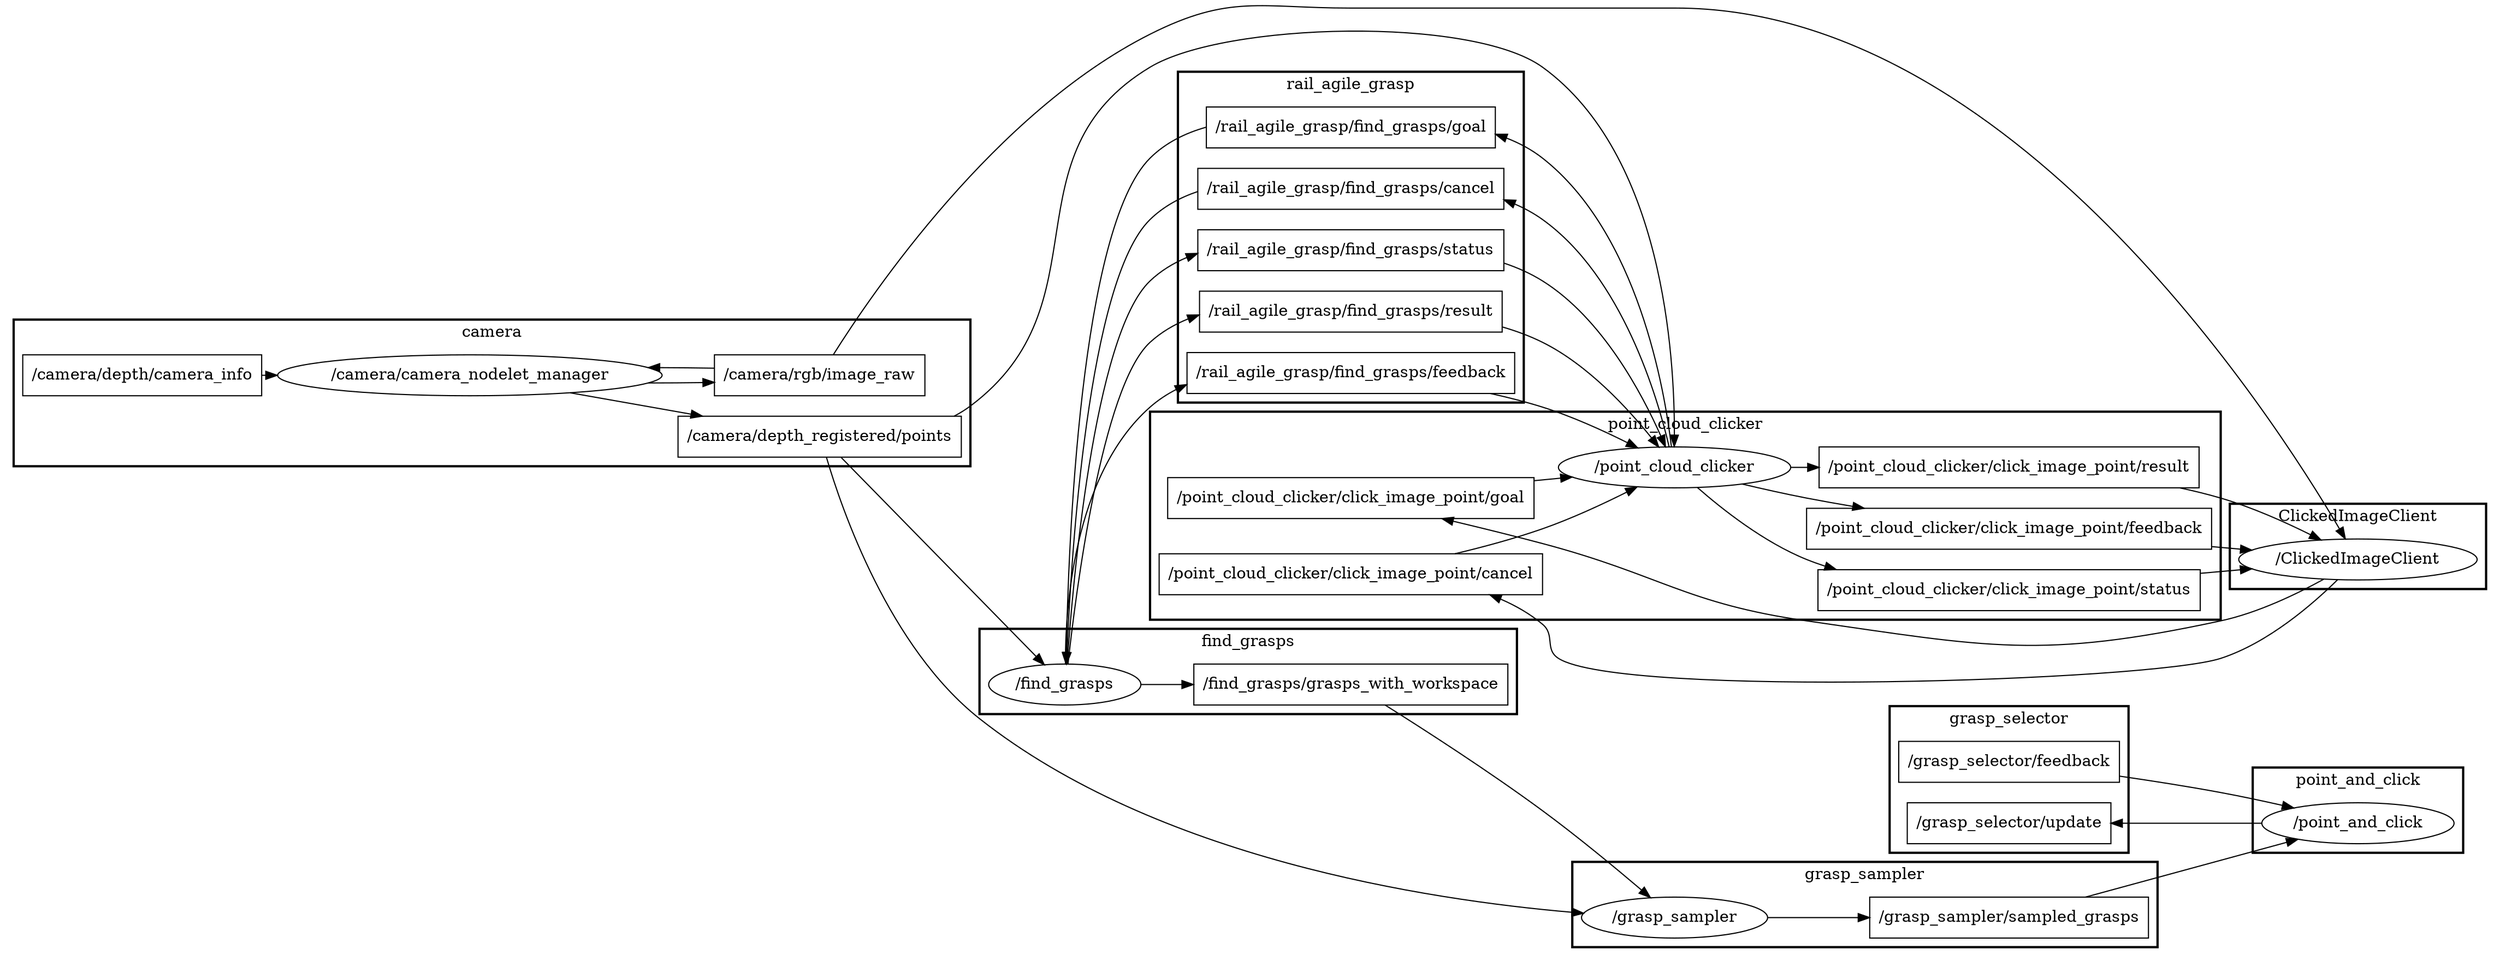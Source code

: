 digraph graphname {
	graph [bb="0,0,2298,1445.4",
		compound=True,
		rank=same,
		rankdir=LR,
		ranksep=0.2
	];
	node [label="\N"];
	subgraph cluster_camera {
		graph [bb="194,336.38,1156,1437.4",
			compound=True,
			label=camera,
			lheight=0.21,
			lp="675,1425.9",
			lwidth=0.56,
			rank=same,
			rankdir=LR,
			ranksep=0.2,
			style=bold
		];
		t__camera_depth_camera_info		 [URL=topic_3A_camera_depth_camera_info,
			height=0.5,
			label="/camera/depth/camera_info",
			pos="362,1388.4",
			shape=box,
			width=2.3056];
		n__camera_camera_nodelet_manager		 [URL=_camera_camera_nodelet_manager,
			height=0.5,
			label="/camera/camera_nodelet_manager",
			pos="672,686.38",
			shape=ellipse,
			width=3.683];
		t__camera_depth_camera_info -> n__camera_camera_nodelet_manager		 [penwidth=1,
			pos="e,669.47,704.38 445.17,1383.6 472.74,1380.1 501.62,1371.8 522,1352.4 617.46,1261.5 658.8,829.59 668.62,714.51"];
		t__camera_depth_registered_points		 [URL=topic_3A_camera_depth_registered_points,
			height=0.5,
			label="/camera/depth_registered/points",
			pos="985,578.38",
			shape=box,
			width=2.6528];
		t__camera_rgb_image_raw		 [URL=topic_3A_camera_rgb_image_raw,
			height=0.5,
			label="/camera/rgb/image_raw",
			pos="985,794.38",
			shape=box,
			width=2.0278];
		t__camera_rgb_image_raw -> n__camera_camera_nodelet_manager		 [penwidth=1,
			pos="e,690.9,704.51 911.76,795.93 883.26,792.54 850.58,786.22 822,776.38 776.33,760.66 728.02,731.83 699.19,710.78"];
		n__camera_camera_nodelet_manager -> t__camera_depth_registered_points		 [penwidth=1,
			pos="e,889.31,588.74 699.21,668.6 728.03,649.92 776.34,621.1 822,605.38 840.14,599.14 859.93,594.31 879.25,590.59"];
		n__camera_camera_nodelet_manager -> t__camera_rgb_image_raw		 [penwidth=1,
			pos="e,911.76,779.2 709.98,703.66 739.19,720.34 781.63,744.48 822,758.38 847.23,767.06 875.66,773.01 901.58,777.49"];
	}
	subgraph cluster_point_cloud_clicker {
		graph [bb="1328,200.38,2096,383.38",
			compound=True,
			label=point_cloud_clicker,
			lheight=0.21,
			lp="1712,371.88",
			lwidth=1.51,
			rank=same,
			rankdir=LR,
			ranksep=0.2,
			style=bold
		];
		t__point_cloud_clicker_click_image_point_goal		 [URL=topic_3A_point_cloud_clicker_click_image_point_goal,
			height=0.5,
			label="/point_cloud_clicker/click_image_point/goal",
			pos="1472,240.38",
			shape=box,
			width=3.6111];
		n__point_cloud_clicker		 [URL=_point_cloud_clicker,
			height=0.5,
			label="/point_cloud_clicker",
			pos="1705,334.38",
			shape=ellipse,
			width=2.3109];
		t__point_cloud_clicker_click_image_point_goal -> n__point_cloud_clicker		 [penwidth=1,
			pos="e,1677.5,317.34 1544.8,258.42 1565.5,264.49 1588,271.9 1608,280.38 1628.8,289.2 1650.9,301.41 1668.7,311.98"];
		t__point_cloud_clicker_click_image_point_status		 [URL=topic_3A_point_cloud_clicker_click_image_point_status,
			height=0.5,
			label="/point_cloud_clicker/click_image_point/status",
			pos="1945,226.38",
			shape=box,
			width=3.7222];
		t__point_cloud_clicker_click_image_point_cancel		 [URL=topic_3A_point_cloud_clicker_click_image_point_cancel,
			height=0.5,
			label="/point_cloud_clicker/click_image_point/cancel",
			pos="1472,307.38",
			shape=box,
			width=3.7778];
		t__point_cloud_clicker_click_image_point_cancel -> n__point_cloud_clicker		 [penwidth=1,
			pos="e,1631.5,325.9 1608,323.16 1612.5,323.69 1617,324.21 1621.4,324.72"];
		t__point_cloud_clicker_click_image_point_feedback		 [URL=topic_3A_point_cloud_clicker_click_image_point_feedback,
			height=0.5,
			label="/point_cloud_clicker/click_image_point/feedback",
			pos="1945,280.38",
			shape=box,
			width=3.9722];
		t__point_cloud_clicker_click_image_point_result		 [URL=topic_3A_point_cloud_clicker_click_image_point_result,
			height=0.5,
			label="/point_cloud_clicker/click_image_point/result",
			pos="1945,334.38",
			shape=box,
			width=3.7083];
		n__point_cloud_clicker -> t__point_cloud_clicker_click_image_point_status		 [penwidth=1,
			pos="e,1824.4,244.41 1721.8,316.47 1739.4,297.67 1769.7,268.75 1802,253.38 1806.1,251.41 1810.4,249.59 1814.7,247.9"];
		n__point_cloud_clicker -> t__point_cloud_clicker_click_image_point_feedback		 [penwidth=1,
			pos="e,1843.3,298.41 1754.6,319.82 1769.7,315.54 1786.5,311.03 1802,307.38 1812.2,304.98 1822.8,302.65 1833.5,300.42"];
		n__point_cloud_clicker -> t__point_cloud_clicker_click_image_point_result		 [penwidth=1,
			pos="e,1811.3,334.38 1788.2,334.38 1792.5,334.38 1796.8,334.38 1801.1,334.38"];
	}
	subgraph cluster_grasp_selector {
		graph [bb="901,20.379,1069,149.38",
			compound=True,
			label=grasp_selector,
			lheight=0.21,
			lp="985,137.88",
			lwidth=1.10,
			rank=same,
			rankdir=LR,
			ranksep=0.2,
			style=bold
		];
		t__grasp_selector_feedback		 [URL=topic_3A_grasp_selector_feedback,
			height=0.5,
			label="/grasp_selector/feedback",
			pos="985,100.38",
			shape=box,
			width=2.0972];
		t__grasp_selector_update		 [URL=topic_3A_grasp_selector_update,
			height=0.5,
			label="/grasp_selector/update",
			pos="985,46.379",
			shape=box,
			width=1.9167];
	}
	subgraph cluster_rail_agile_grasp {
		graph [bb="1350,474.38,1594,765.38",
			compound=True,
			label=rail_agile_grasp,
			lheight=0.21,
			lp="1472,753.88",
			lwidth=1.22,
			rank=same,
			rankdir=LR,
			ranksep=0.2,
			style=bold
		];
		t__rail_agile_grasp_find_grasps_feedback		 [URL=topic_3A_rail_agile_grasp_find_grasps_feedback,
			height=0.5,
			label="/rail_agile_grasp/find_grasps/feedback",
			pos="1472,608.38",
			shape=box,
			width=3.1528];
		t__rail_agile_grasp_find_grasps_goal		 [URL=topic_3A_rail_agile_grasp_find_grasps_goal,
			height=0.5,
			label="/rail_agile_grasp/find_grasps/goal",
			pos="1472,554.38",
			shape=box,
			width=2.7917];
		t__rail_agile_grasp_find_grasps_cancel		 [URL=topic_3A_rail_agile_grasp_find_grasps_cancel,
			height=0.5,
			label="/rail_agile_grasp/find_grasps/cancel",
			pos="1472,500.38",
			shape=box,
			width=2.9444];
		t__rail_agile_grasp_find_grasps_status		 [URL=topic_3A_rail_agile_grasp_find_grasps_status,
			height=0.5,
			label="/rail_agile_grasp/find_grasps/status",
			pos="1472,716.38",
			shape=box,
			width=2.9028];
		t__rail_agile_grasp_find_grasps_result		 [URL=topic_3A_rail_agile_grasp_find_grasps_result,
			height=0.5,
			label="/rail_agile_grasp/find_grasps/result",
			pos="1472,662.38",
			shape=box,
			width=2.8889];
	}
	subgraph cluster_find_grasps {
		graph [bb="1180,391.38,1589,466.38",
			compound=True,
			label=find_grasps,
			lheight=0.21,
			lp="1384.5,454.88",
			lwidth=0.89,
			rank=same,
			rankdir=LR,
			ranksep=0.2,
			style=bold
		];
		t__find_grasps_grasps_with_workspace		 [URL=topic_3A_find_grasps_grasps_with_workspace,
			height=0.5,
			label="/find_grasps/grasps_with_workspace",
			pos="1472,417.38",
			shape=box,
			width=3.0139];
		n__find_grasps		 [URL=_find_grasps,
			height=0.5,
			label="/find_grasps",
			pos="1242,417.38",
			shape=ellipse,
			width=1.4985];
		n__find_grasps -> t__find_grasps_grasps_with_workspace		 [penwidth=1,
			pos="e,1363.4,417.38 1296.2,417.38 1313.4,417.38 1333.2,417.38 1353.2,417.38"];
	}
	subgraph cluster_grasp_sampler {
		graph [bb="1169,117.38,1576,192.38",
			compound=True,
			label=grasp_sampler,
			lheight=0.21,
			lp="1372.5,180.88",
			lwidth=1.11,
			rank=same,
			rankdir=LR,
			ranksep=0.2,
			style=bold
		];
		t__grasp_sampler_sampled_grasps		 [URL=topic_3A_grasp_sampler_sampled_grasps,
			height=0.5,
			label="/grasp_sampler/sampled_grasps",
			pos="1472,143.38",
			shape=box,
			width=2.6528];
		n__grasp_sampler		 [URL=_grasp_sampler,
			height=0.5,
			label="/grasp_sampler",
			pos="1242,143.38",
			shape=ellipse,
			width=1.8054];
		n__grasp_sampler -> t__grasp_sampler_sampled_grasps		 [penwidth=1,
			pos="e,1376.3,143.38 1307.1,143.38 1325.5,143.38 1346,143.38 1366.1,143.38"];
	}
	/*subgraph cluster_table_base_transform_broadcaster {
		graph [bb="530,225.38,814,300.38",
			compound=True,
			label=table_base_transform_broadcaster,
			lheight=0.21,
			lp="672,288.88",
			lwidth=2.60,
			rank=same,
			rankdir=LR,
			ranksep=0.2,
			style=bold
		];
		n__table_base_transform_broadcaster		 [URL=_table_base_transform_broadcaster,
			height=0.5,
			label="/table_base_transform_broadcaster",
			pos="672,251.38",
			shape=ellipse,
			width=3.7191];
	}*/
	subgraph cluster_ClickedImageClient {
		graph [bb="2104,227.38,2290,302.38",
			compound=True,
			label=ClickedImageClient,
			lheight=0.21,
			lp="2197,290.88",
			lwidth=1.53,
			rank=same,
			rankdir=LR,
			ranksep=0.2,
			style=bold
		];
		n__ClickedImageClient		 [URL=_ClickedImageClient,
			height=0.5,
			label="/ClickedImageClient",
			pos="2197,253.38",
			shape=ellipse,
			width=2.347];
	}
	/*subgraph cluster_camera_base_link {
		graph [bb="11,304.38,183,379.38",
			compound=True,
			label=camera_base_link,
			lheight=0.21,
			lp="97,367.88",
			lwidth=1.38,
			rank=same,
			rankdir=LR,
			ranksep=0.2,
			style=bold
		];
		n__camera_base_link		 [URL=_camera_base_link,
			height=0.5,
			label="/camera_base_link",
			pos="97,330.38",
			shape=ellipse,
			width=2.1484];
	}*/
	subgraph cluster_point_and_click {
		graph [bb="1164,34.379,1320,109.38",
			compound=True,
			label=point_and_click,
			lheight=0.21,
			lp="1242,97.879",
			lwidth=1.22,
			rank=same,
			rankdir=LR,
			ranksep=0.2,
			style=bold
		];
		n__point_and_click		 [URL=_point_and_click,
			height=0.5,
			label="/point_and_click",
			pos="1242,60.379",
			shape=ellipse,
			width=1.9318];
	}
	/*subgraph cluster_camera_base_link1 {
		graph [bb="8,221.38,186,296.38",
			compound=True,
			label=camera_base_link1,
			lheight=0.21,
			lp="97,284.88",
			lwidth=1.47,
			rank=same,
			rankdir=LR,
			ranksep=0.2,
			style=bold
		];
		n__camera_base_link1		 [URL=_camera_base_link1,
			height=0.5,
			label="/camera_base_link1",
			pos="97,247.38",
			shape=ellipse,
			width=2.2567];
	}
	subgraph cluster_camera_base_link3 {
		graph [bb="8,138.38,186,213.38",
			compound=True,
			label=camera_base_link3,
			lheight=0.21,
			lp="97,201.88",
			lwidth=1.47,
			rank=same,
			rankdir=LR,
			ranksep=0.2,
			style=bold
		];
		n__camera_base_link3		 [URL=_camera_base_link3,
			height=0.5,
			label="/camera_base_link3",
			pos="97,164.38",
			shape=ellipse,
			width=2.2567];
	}
	subgraph cluster_camera_base_link2 {
		graph [bb="8,55.379,186,130.38",
			compound=True,
			label=camera_base_link2,
			lheight=0.21,
			lp="97,118.88",
			lwidth=1.47,
			rank=same,
			rankdir=LR,
			ranksep=0.2,
			style=bold
		];
		n__camera_base_link2		 [URL=_camera_base_link2,
			height=0.5,
			label="/camera_base_link2",
			pos="97,81.379",
			shape=ellipse,
			width=2.2567];
	}*/
	t__camera_depth_registered_points -> n__point_cloud_clicker	 [penwidth=1,
		pos="e,1703.2,352.56 1080.7,575.44 1107.6,579.04 1135.3,587.57 1156,605.38 1164.9,612.98 1158,620.4 1164,630.38 1217.7,719.09 1232.3,756.4 1328,796.38 1442.8,844.35 1511.5,874.91 1608,796.38 1676.1,740.99 1697.5,454.61 1702.6,362.77"];
	t__camera_depth_registered_points -> n__find_grasps	 [penwidth=1,
		pos="e,1235,435.64 1080.7,577.49 1106.8,573.62 1133.9,565.91 1156,551.38 1194.6,525.98 1219.1,476.29 1231.4,445.07"];
	t__camera_depth_registered_points -> n__grasp_sampler	 [penwidth=1,
		pos="e,1233.6,161.34 1080.7,584.85 1108.7,581.68 1137,572.51 1156,551.38 1168.2,537.8 1160.8,405.34 1164,387.38 1178.5,306.65 1212.1,215.46 1229.8,170.88"];
	t__camera_rgb_image_raw -> n__ClickedImageClient	 [penwidth=1,
		pos="e,2191.3,271.52 1058,805.11 1183,823.57 1430.6,859.38 1471,859.38 1471,859.38 1471,859.38 1706,859.38 2007.4,859.38 2155.3,400.47 2188.6,281.35"];
	t__point_cloud_clicker_click_image_point_status -> n__ClickedImageClient	 [penwidth=1,
		pos="e,2121.2,245.3 2079.1,240.75 2089.9,241.92 2100.7,243.08 2111,244.2"];
	t__point_cloud_clicker_click_image_point_feedback -> n__ClickedImageClient	 [penwidth=1,
		pos="e,2121.2,261.46 2088.2,265.03 2095.9,264.18 2103.6,263.35 2111.1,262.55"];
	t__point_cloud_clicker_click_image_point_result -> n__ClickedImageClient	 [penwidth=1,
		pos="e,2169.9,270.46 2066,316.31 2076.3,313.71 2086.4,310.74 2096,307.38 2118.7,299.43 2142.5,286.79 2161.2,275.73"];
	n__point_cloud_clicker -> t__rail_agile_grasp_find_grasps_goal	 [penwidth=1,
		pos="e,1572.7,545.36 1700.6,352.38 1692.2,391.06 1667,482.23 1608,527.38 1600.2,533.37 1591.4,538.13 1582.1,541.91"];
	n__point_cloud_clicker -> t__rail_agile_grasp_find_grasps_cancel	 [penwidth=1,
		pos="e,1578.3,485.17 1696.4,352.64 1683.1,382.29 1652.7,440.59 1608,470.38 1601.7,474.54 1595,478.13 1588,481.23"];
	t__grasp_selector_feedback -> n__point_and_click	 [penwidth=1,
		pos="e,1182,69.632 1060.8,88.648 1096,83.13 1137.6,76.592 1172,71.195"];
	t__rail_agile_grasp_find_grasps_feedback -> n__point_cloud_clicker	 [penwidth=1,
		pos="e,1702.7,352.66 1585.8,595.25 1593.8,591.55 1601.3,586.99 1608,581.38 1675.4,524.74 1695.7,414.74 1701.6,362.82"];
	t__rail_agile_grasp_find_grasps_goal -> n__find_grasps	 [penwidth=1,
		pos="e,1251.4,435.12 1371.4,545.26 1356.1,541.18 1341.1,535.43 1328,527.38 1295.2,507.28 1270.3,469.55 1256.2,443.95"];
	t__rail_agile_grasp_find_grasps_cancel -> n__find_grasps	 [penwidth=1,
		pos="e,1264.6,433.82 1365.9,482.76 1352.9,479.3 1340,475.2 1328,470.38 1308.5,462.55 1288.5,450.33 1272.8,439.6"];
	t__rail_agile_grasp_find_grasps_status -> n__point_cloud_clicker	 [penwidth=1,
		pos="e,1701.6,352.38 1576.6,708.32 1588.2,703.91 1599,697.79 1608,689.38 1656.4,644.07 1689.5,438.45 1700.2,362.6"];
	t__rail_agile_grasp_find_grasps_result -> n__point_cloud_clicker	 [penwidth=1,
		pos="e,1704.1,352.6 1576.2,653.93 1587.9,649.58 1598.8,643.59 1608,635.38 1688.8,563.09 1702.1,422.94 1703.9,362.86"];
	t__find_grasps_grasps_with_workspace -> n__grasp_sampler	 [penwidth=1,
		pos="e,1243.6,161.68 1363.3,407.58 1350.4,402.87 1338.2,396.34 1328,387.38 1263.7,330.83 1248,222.92 1244.2,171.7"];
	n__find_grasps -> t__rail_agile_grasp_find_grasps_feedback	 [penwidth=1,
		pos="e,1358.3,597.42 1246.8,435.31 1255.1,469.6 1278.2,544.34 1328,581.38 1334.4,586.15 1341.4,590.15 1348.8,593.51"];
	n__find_grasps -> t__rail_agile_grasp_find_grasps_status	 [penwidth=1,
		pos="e,1367.4,710.74 1242.7,435.62 1243.1,484.82 1251.3,621.13 1328,689.38 1336.7,697.11 1346.9,702.93 1357.7,707.28"];
	n__find_grasps -> t__rail_agile_grasp_find_grasps_result	 [penwidth=1,
		pos="e,1367.7,655.93 1244.3,435.39 1248.4,477.54 1264.9,582.97 1328,635.38 1336.9,642.74 1347.1,648.34 1358,652.56"];
	/*t__tf	 [URL=topic_3A_tf,
		height=0.5,
		label="/tf",
		pos="985,261.38",
		shape=box,
		width=0.75];
	t__tf -> n__camera_camera_nodelet_manager	 [penwidth=1,
		pos="e,675.76,668.33 957.84,266.5 922.63,274.65 860.04,293.77 822,332.38 727.57,428.21 689.43,592.88 677.51,658.35"];
	t__tf -> n__point_cloud_clicker	 [penwidth=1,
		pos="e,1702.9,352.51 1012.3,263.88 1051,269.12 1122.4,285.02 1156,332.38 1164.9,344.91 1159.8,455.62 1164,470.38 1205.9,616.05 1197.6,692.16 1328,769.38 1381.5,801.08 1559.5,808.35 1608,769.38 1672.2,717.77 1696.1,450.63 1702.2,362.57"];
	t__tf -> n__find_grasps	 [penwidth=1,
		pos="e,1232.5,399.46 1012.1,262.64 1047.4,265.46 1111.3,274.63 1156,304.38 1188.6,326.05 1213.6,364.55 1227.7,390.52"];
	t__tf -> n__grasp_sampler	 [penwidth=1,
		pos="e,1231.1,161.3 1012.2,265.01 1046.8,263.73 1109,253.22 1156,228.38 1183.4,213.9 1209.1,188.69 1224.9,169.24"];
	t__tf -> n__point_and_click	 [penwidth=1,
		pos="e,1217.3,77.417 1012,263 1050.4,258.56 1121.4,238.42 1156,190.38 1173.8,165.68 1148.3,148.44 1164,122.38 1174.3,105.26 1192.5,92.342 1208.7,82.545"];*/
	t__grasp_sampler_sampled_grasps -> n__point_and_click	 [penwidth=1,
		pos="e,1283,74.931 1421.5,125.37 1383.4,111.5 1331,92.424 1292.8,78.526"];
	/*n__grasp_sampler -> t__tf	 [penwidth=1,
		pos="e,1012.2,252.76 1219.6,160.55 1203.6,175.92 1180.5,197.44 1156,210.38 1113.2,232.99 1057.8,243.72 1022.1,250.77"];
	n__table_base_transform_broadcaster -> t__tf	 [penwidth=1,
		pos="e,957.95,260.54 802.64,255.55 855.2,257.24 911.82,259.06 947.56,260.21"];*/
	n__ClickedImageClient -> t__point_cloud_clicker_click_image_point_goal	 [penwidth=1,
		pos="e,1563.5,222.29 2182.4,235.53 2165.1,214.35 2132.9,180.17 2096,166.38 1898.7,92.562 1799.7,53.214 1622,166.38 1609.6,174.28 1619,186.63 1608,196.38 1597.8,205.45 1585.6,212.66 1572.8,218.38"];
	n__ClickedImageClient -> t__point_cloud_clicker_click_image_point_cancel	 [penwidth=1,
		pos="e,1536.4,289.3 2171.9,235.95 2152.5,223.01 2123.9,206.44 2096,199.38 1969.3,167.36 1930.8,177.46 1802,199.38 1711.9,214.71 1694.9,239.28 1608,267.38 1588,273.84 1566.2,280.47 1546.1,286.43"];
	/*n__camera_base_link -> t__tf_static	 [penwidth=1,
		pos="e,331.43,223.44 144.69,316.1 158.2,311.53 172.84,306.14 186,300.38 234.54,279.11 287.7,249.25 322.54,228.71"];*/
	n__point_and_click -> t__grasp_selector_update	 [penwidth=1,
		pos="e,1054,50.112 1173.6,56.68 1140,54.835 1099.2,52.592 1064.2,50.671"];
	/*n__point_and_click -> t__tf	 [penwidth=1,
		pos="e,1012,251.41 1195.4,73.946 1183.3,81.606 1171.5,91.87 1164,104.38 1148.3,130.44 1173.8,147.68 1156,172.38 1124.2,216.58 1061.6,237.15 1021.8,248.61"];
	n__camera_base_link1 -> t__tf_static	 [penwidth=1,
		pos="e,329.8,210.36 163.35,236.94 212.29,229.13 277.77,218.67 319.68,211.98"];
	n__camera_base_link3 -> t__tf_static	 [penwidth=1,
		pos="e,329.97,200.54 164.03,174.67 212.98,182.3 278.19,192.47 319.89,198.97"];
	n__camera_base_link2 -> t__tf_static	 [penwidth=1,
		pos="e,329.89,190.71 132.38,97.59 180.88,120.46 269.2,162.1 320.71,186.39"];*/
}
